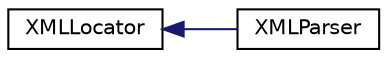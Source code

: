 digraph "类继承关系图"
{
 // INTERACTIVE_SVG=YES
 // LATEX_PDF_SIZE
  edge [fontname="Helvetica",fontsize="10",labelfontname="Helvetica",labelfontsize="10"];
  node [fontname="Helvetica",fontsize="10",shape=record];
  rankdir="LR";
  Node0 [label="XMLLocator",height=0.2,width=0.4,color="black", fillcolor="white", style="filled",URL="$d3/d7e/class_x_m_l_locator.html",tooltip=" "];
  Node0 -> Node1 [dir="back",color="midnightblue",fontsize="10",style="solid",fontname="Helvetica"];
  Node1 [label="XMLParser",height=0.2,width=0.4,color="black", fillcolor="white", style="filled",URL="$d2/d95/class_x_m_l_parser.html",tooltip=" "];
}

